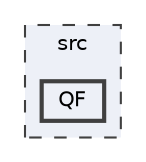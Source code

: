 digraph "C:/Users/Survi/source/repos/QF4/QF4/src/QF"
{
 // LATEX_PDF_SIZE
  bgcolor="transparent";
  edge [fontname=Helvetica,fontsize=10,labelfontname=Helvetica,labelfontsize=10];
  node [fontname=Helvetica,fontsize=10,shape=box,height=0.2,width=0.4];
  compound=true
  subgraph clusterdir_68267d1309a1af8e8297ef4c3efbcdba {
    graph [ bgcolor="#edf0f7", pencolor="grey25", label="src", fontname=Helvetica,fontsize=10 style="filled,dashed", URL="dir_68267d1309a1af8e8297ef4c3efbcdba.html",tooltip=""]
  dir_349f1bccf70e6e0aa92b5ccfe4b92b50 [label="QF", fillcolor="#edf0f7", color="grey25", style="filled,bold", URL="dir_349f1bccf70e6e0aa92b5ccfe4b92b50.html",tooltip=""];
  }
}
